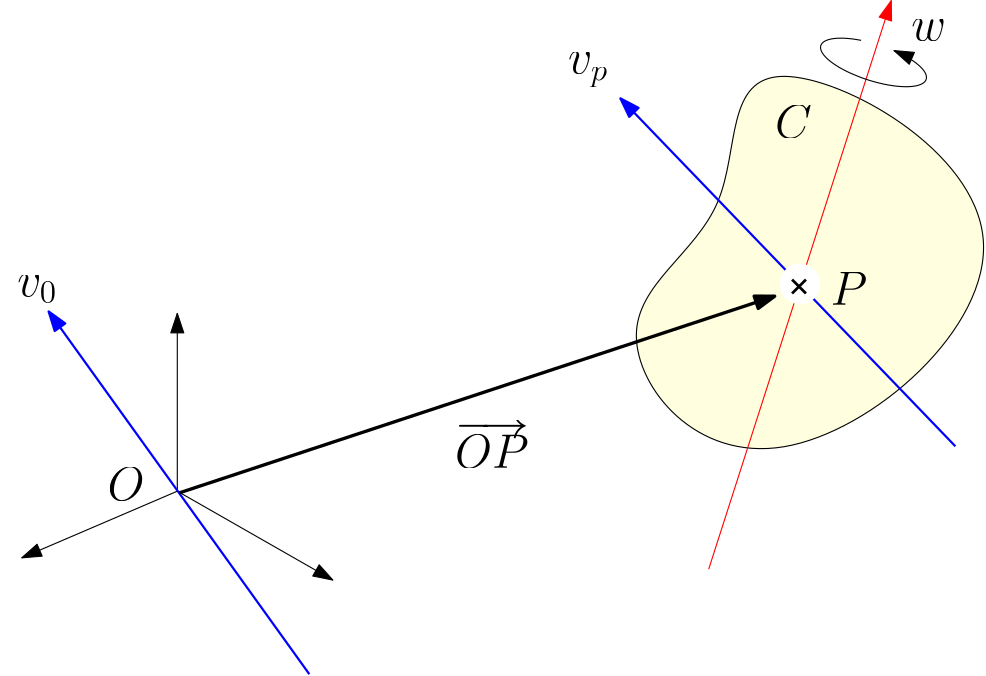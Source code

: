 <?xml version="1.0"?>
<!DOCTYPE ipe SYSTEM "ipe.dtd">
<ipe version="70005" creator="Ipe 7.1.4">
<info created="D:20140805171831" modified="D:20140807102510"/>
<ipestyle name="basic">
<symbol name="arrow/arc(spx)">
<path stroke="sym-stroke" fill="sym-stroke" pen="sym-pen">
0 0 m
-1 0.333 l
-1 -0.333 l
h
</path>
</symbol>
<symbol name="arrow/farc(spx)">
<path stroke="sym-stroke" fill="white" pen="sym-pen">
0 0 m
-1 0.333 l
-1 -0.333 l
h
</path>
</symbol>
<symbol name="mark/circle(sx)" transformations="translations">
<path fill="sym-stroke">
0.6 0 0 0.6 0 0 e
0.4 0 0 0.4 0 0 e
</path>
</symbol>
<symbol name="mark/disk(sx)" transformations="translations">
<path fill="sym-stroke">
0.6 0 0 0.6 0 0 e
</path>
</symbol>
<symbol name="mark/fdisk(sfx)" transformations="translations">
<group>
<path fill="sym-fill">
0.5 0 0 0.5 0 0 e
</path>
<path fill="sym-stroke" fillrule="eofill">
0.6 0 0 0.6 0 0 e
0.4 0 0 0.4 0 0 e
</path>
</group>
</symbol>
<symbol name="mark/box(sx)" transformations="translations">
<path fill="sym-stroke" fillrule="eofill">
-0.6 -0.6 m
0.6 -0.6 l
0.6 0.6 l
-0.6 0.6 l
h
-0.4 -0.4 m
0.4 -0.4 l
0.4 0.4 l
-0.4 0.4 l
h
</path>
</symbol>
<symbol name="mark/square(sx)" transformations="translations">
<path fill="sym-stroke">
-0.6 -0.6 m
0.6 -0.6 l
0.6 0.6 l
-0.6 0.6 l
h
</path>
</symbol>
<symbol name="mark/fsquare(sfx)" transformations="translations">
<group>
<path fill="sym-fill">
-0.5 -0.5 m
0.5 -0.5 l
0.5 0.5 l
-0.5 0.5 l
h
</path>
<path fill="sym-stroke" fillrule="eofill">
-0.6 -0.6 m
0.6 -0.6 l
0.6 0.6 l
-0.6 0.6 l
h
-0.4 -0.4 m
0.4 -0.4 l
0.4 0.4 l
-0.4 0.4 l
h
</path>
</group>
</symbol>
<symbol name="mark/cross(sx)" transformations="translations">
<group>
<path fill="sym-stroke">
-0.43 -0.57 m
0.57 0.43 l
0.43 0.57 l
-0.57 -0.43 l
h
</path>
<path fill="sym-stroke">
-0.43 0.57 m
0.57 -0.43 l
0.43 -0.57 l
-0.57 0.43 l
h
</path>
</group>
</symbol>
<symbol name="arrow/fnormal(spx)">
<path stroke="sym-stroke" fill="white" pen="sym-pen">
0 0 m
-1 0.333 l
-1 -0.333 l
h
</path>
</symbol>
<symbol name="arrow/pointed(spx)">
<path stroke="sym-stroke" fill="sym-stroke" pen="sym-pen">
0 0 m
-1 0.333 l
-0.8 0 l
-1 -0.333 l
h
</path>
</symbol>
<symbol name="arrow/fpointed(spx)">
<path stroke="sym-stroke" fill="white" pen="sym-pen">
0 0 m
-1 0.333 l
-0.8 0 l
-1 -0.333 l
h
</path>
</symbol>
<symbol name="arrow/linear(spx)">
<path stroke="sym-stroke" pen="sym-pen">
-1 0.333 m
0 0 l
-1 -0.333 l
</path>
</symbol>
<symbol name="arrow/fdouble(spx)">
<path stroke="sym-stroke" fill="white" pen="sym-pen">
0 0 m
-1 0.333 l
-1 -0.333 l
h
-1 0 m
-2 0.333 l
-2 -0.333 l
h
</path>
</symbol>
<symbol name="arrow/double(spx)">
<path stroke="sym-stroke" fill="sym-stroke" pen="sym-pen">
0 0 m
-1 0.333 l
-1 -0.333 l
h
-1 0 m
-2 0.333 l
-2 -0.333 l
h
</path>
</symbol>
<pen name="heavier" value="0.8"/>
<pen name="fat" value="1.2"/>
<pen name="ultrafat" value="2"/>
<symbolsize name="large" value="5"/>
<symbolsize name="small" value="2"/>
<symbolsize name="tiny" value="1.1"/>
<arrowsize name="large" value="10"/>
<arrowsize name="small" value="5"/>
<arrowsize name="tiny" value="3"/>
<color name="red" value="1 0 0"/>
<color name="green" value="0 1 0"/>
<color name="blue" value="0 0 1"/>
<color name="yellow" value="1 1 0"/>
<color name="orange" value="1 0.647 0"/>
<color name="gold" value="1 0.843 0"/>
<color name="purple" value="0.627 0.125 0.941"/>
<color name="gray" value="0.745"/>
<color name="brown" value="0.647 0.165 0.165"/>
<color name="navy" value="0 0 0.502"/>
<color name="pink" value="1 0.753 0.796"/>
<color name="seagreen" value="0.18 0.545 0.341"/>
<color name="turquoise" value="0.251 0.878 0.816"/>
<color name="violet" value="0.933 0.51 0.933"/>
<color name="darkblue" value="0 0 0.545"/>
<color name="darkcyan" value="0 0.545 0.545"/>
<color name="darkgray" value="0.663"/>
<color name="darkgreen" value="0 0.392 0"/>
<color name="darkmagenta" value="0.545 0 0.545"/>
<color name="darkorange" value="1 0.549 0"/>
<color name="darkred" value="0.545 0 0"/>
<color name="lightblue" value="0.678 0.847 0.902"/>
<color name="lightcyan" value="0.878 1 1"/>
<color name="lightgray" value="0.827"/>
<color name="lightgreen" value="0.565 0.933 0.565"/>
<color name="lightyellow" value="1 1 0.878"/>
<dashstyle name="dashed" value="[4] 0"/>
<dashstyle name="dotted" value="[1 3] 0"/>
<dashstyle name="dash dotted" value="[4 2 1 2] 0"/>
<dashstyle name="dash dot dotted" value="[4 2 1 2 1 2] 0"/>
<textsize name="large" value="\large"/>
<textsize name="small" value="\small"/>
<textsize name="tiny" value="\tiny"/>
<textsize name="Large" value="\Large"/>
<textsize name="LARGE" value="\LARGE"/>
<textsize name="huge" value="\huge"/>
<textsize name="Huge" value="\Huge"/>
<textsize name="footnote" value="\footnotesize"/>
<textstyle name="center" begin="\begin{center}" end="\end{center}"/>
<textstyle name="itemize" begin="\begin{itemize}" end="\end{itemize}"/>
<textstyle name="item" begin="\begin{itemize}\item{}" end="\end{itemize}"/>
<gridsize name="4 pts" value="4"/>
<gridsize name="8 pts (~3 mm)" value="8"/>
<gridsize name="16 pts (~6 mm)" value="16"/>
<gridsize name="32 pts (~12 mm)" value="32"/>
<gridsize name="10 pts (~3.5 mm)" value="10"/>
<gridsize name="20 pts (~7 mm)" value="20"/>
<gridsize name="14 pts (~5 mm)" value="14"/>
<gridsize name="28 pts (~10 mm)" value="28"/>
<gridsize name="56 pts (~20 mm)" value="56"/>
<anglesize name="90 deg" value="90"/>
<anglesize name="60 deg" value="60"/>
<anglesize name="45 deg" value="45"/>
<anglesize name="30 deg" value="30"/>
<anglesize name="22.5 deg" value="22.5"/>
<tiling name="falling" angle="-60" step="4" width="1"/>
<tiling name="rising" angle="30" step="4" width="1"/>
</ipestyle>
<page>
<layer name="alpha"/>
<view layers="alpha" active="alpha"/>
<path layer="alpha" matrix="0.996361 0 0 1 137.331 -59.8819" stroke="black" fill="lightyellow">
192 768
336 688
208 576
144 656
208 688 u
</path>
<path matrix="1 0 0 1 -55.1928 -91.8819" stroke="red" rarrow="normal/normal">
449.044 800.621 m
383.297 595.904 l
</path>
<group matrix="1 0 0 1 -23.1928 -47.8819">
<path matrix="1 0 0 1 -32 -44" stroke="blue" fill="black" pen="heavier" rarrow="normal/normal">
351.515 765.411 m
472.102 640.15 l
</path>
<text matrix="1 0 0 1 -169.236 -60.8224" transformations="translations" pos="464.736 791.237" stroke="black" type="label" width="28.238" height="7.409" depth="4.91" valign="baseline">\begin{LARGE}
$v_{p}$
\end{LARGE}
</text>
</group>
<path matrix="1 0 0 1 -55.1928 -91.5413" fill="white">
7.1601 -1.41208 1.41208 7.1601 416.167 698.253 e
</path>
<use matrix="1 0 0 1 -55.5511 -92.463" name="mark/cross(sx)" pos="416.167 698.253" size="large" stroke="black"/>
<text matrix="26.6983 0 0 2514.07 -11059.89 -1791630.96" transformations="translations" pos="427.993 712.88" stroke="black" type="label" width="26.921" height="11.764" depth="0" valign="baseline">\begin{LARGE}
$P$
\end{LARGE}
</text>
<path matrix="1 0 0 1 -55.1928 -91.8819" stroke="black" arrow="normal/normal">
192 624 m
248 592 l
</path>
<path matrix="1 0 0 1 -55.1928 -91.8819" stroke="black" arrow="normal/normal">
192 624 m
136 600 l
</path>
<path matrix="1 0 0 1 -55.1928 -91.8819" stroke="black" arrow="normal/normal">
192 624 m
192 688 l
</path>
<path matrix="1 0 0 1 -23.1928 -47.8819" stroke="blue" pen="heavier" arrow="normal/normal">
207.531 514.11 m
113.68 644.705 l
</path>
<text matrix="1 0 0 1 -390.756 -188.832" transformations="translations" pos="464.736 791.237" stroke="black" type="label" width="28.216" height="7.415" depth="2.58" valign="baseline">\begin{LARGE}
$v_{0}$
\end{LARGE}
</text>
<path matrix="0.956654 -0.195117 -0.207464 0.403908 125.565 455.367" stroke="black" arrow="normal/normal">
443.93 806.288 m
19.4836 0 0 19.4836 444.372 786.81 455.546 802.771 a
</path>
<text matrix="1 0 0 1 -68.9163 -96.7515" transformations="translations" pos="464.736 791.237" stroke="black" type="label" width="26.228" height="7.412" depth="0" valign="baseline">\begin{LARGE}
$w$
\end{LARGE}
</text>
<text matrix="26.6983 0 0 2514.07 -11320.19 -1791701.35" transformations="translations" pos="427.993 712.88" stroke="black" type="label" width="27.066" height="11.764" depth="0" valign="baseline">\begin{LARGE}
$O$
\end{LARGE}
</text>
<path stroke="black" pen="fat" arrow="normal/normal">
137.443 531.483 m
351.855 602.309 l
</path>
<text matrix="26.6983 0 0 2514.07 -11195.13 -1791689.66" transformations="translations" pos="427.993 712.88" stroke="black" type="label" width="40.272" height="17.084" depth="0" valign="baseline">\begin{LARGE}
$\overrightarrow{OP}$
\end{LARGE}
</text>
<text matrix="26.6983 0 0 2514.07 -11079.89 -1791570.96" transformations="translations" pos="427.993 712.88" stroke="black" type="label" width="27.012" height="11.764" depth="0" valign="baseline">\begin{LARGE}
$C$
\end{LARGE}
</text>
</page>
<page>
<layer name="alpha"/>
<view layers="alpha" active="alpha"/>
<path layer="alpha" matrix="4.55233 0 0 3.37659 -736.089 -1679.2" stroke="black" fill="0.922" dash="dashed">
192 768
336 688
208 576
144 656
208 688 u
</path>
<path matrix="3.12975 0 0 2.77286 -380.374 -1269.88" stroke="black" fill="lightgray" dash="dashed">
192 768
336 688
208 576
144 656
208 688 u
</path>
<path matrix="0.996361 0 0 1 137.331 -59.8819" fill="1 1 0.878">
192 768
336 688
208 576
144 656
208 688 u
</path>
<path matrix="1 0 0 1 -55.1928 -91.8819" stroke="darkgray" rarrow="normal/normal">
449.044 800.621 m
383.297 595.904 l
</path>
<group matrix="1 0 0 1 -23.1928 -47.8819">
<path matrix="1 0 0 1 -32 -44" stroke="0.663" fill="black" pen="heavier" rarrow="normal/normal">
351.515 765.411 m
472.102 640.15 l
</path>
<text matrix="1 0 0 1 -169.236 -60.8224" transformations="translations" pos="464.736 791.237" stroke="0.663" type="label" width="28.238" height="7.409" depth="4.91" valign="baseline">\begin{LARGE}
$v_{p}$
\end{LARGE}
</text>
</group>
<path matrix="1 0 0 1 -55.1928 -91.5413" fill="white">
7.1601 -1.41208 1.41208 7.1601 416.167 698.253 e
</path>
<use matrix="1 0 0 1 -55.5511 -92.463" name="mark/cross(sx)" pos="416.167 698.253" size="large" stroke="black"/>
<text matrix="26.6983 0 0 2514.07 -11059.89 -1791630.96" transformations="translations" pos="427.993 712.88" stroke="black" type="label" width="26.921" height="11.764" depth="0" valign="baseline">\begin{LARGE}
$P$
\end{LARGE}
</text>
<path matrix="1 0 0 1 -55.1928 -91.8819" stroke="black" arrow="normal/normal">
192 624 m
248 592 l
</path>
<path matrix="1 0 0 1 -55.1928 -91.8819" stroke="black" arrow="normal/normal">
192 624 m
136 600 l
</path>
<path matrix="1 0 0 1 -55.1928 -91.8819" stroke="black" arrow="normal/normal">
192 624 m
192 688 l
</path>
<path matrix="1 0 0 1 -23.1928 -47.8819" stroke="blue" pen="heavier" arrow="normal/normal">
207.531 514.11 m
113.68 644.705 l
</path>
<text matrix="1 0 0 1 -371.265 -198.938" transformations="translations" pos="464.736 791.237" stroke="black" type="label" width="28.216" height="7.415" depth="2.58" valign="baseline">\begin{LARGE}
$v_{0}$
\end{LARGE}
</text>
<path matrix="1 0 0 1 -275.178 -152.838" stroke="red" rarrow="normal/normal">
449.044 800.621 m
383.297 595.904 l
</path>
<path matrix="0.956654 -0.195117 -0.207464 0.403908 -94.4199 394.411" stroke="black" arrow="normal/normal">
443.93 806.288 m
19.4836 0 0 19.4836 444.372 786.81 455.546 802.771 a
</path>
<text matrix="1 0 0 1 -288.901 -157.707" transformations="translations" pos="464.736 791.237" stroke="black" type="label" width="26.228" height="7.412" depth="0" valign="baseline">\begin{LARGE}
$w$
\end{LARGE}
</text>
<path matrix="0.956654 -0.195117 -0.207464 0.403908 125.565 455.367" stroke="darkgray" arrow="normal/normal">
443.93 806.288 m
19.4836 0 0 19.4836 444.372 786.81 455.546 802.771 a
</path>
<text matrix="1 0 0 1 -68.9163 -96.7515" transformations="translations" pos="464.736 791.237" stroke="darkgray" type="label" width="26.228" height="7.412" depth="0" valign="baseline">\begin{LARGE}
$w$
\end{LARGE}
</text>
<text matrix="26.6983 0 0 2514.07 -11352.19 -1791701.35" transformations="translations" pos="427.993 712.88" stroke="black" type="label" width="66.014" height="12.889" depth="0" valign="baseline">\begin{LARGE}
$P&apos;=O$
\end{LARGE}
</text>
<path stroke="black" pen="fat" arrow="normal/normal">
137.443 531.483 m
351.855 602.309 l
</path>
<text matrix="26.6983 0 0 2514.07 -11195.13 -1791689.66" transformations="translations" pos="427.993 712.88" stroke="black" type="label" width="40.272" height="17.084" depth="0" valign="baseline">\begin{LARGE}
$\overrightarrow{OP}$
\end{LARGE}
</text>
<text matrix="26.6983 0 0 2514.07 -11079.89 -1791566.96" transformations="translations" pos="427.993 712.88" stroke="black" type="label" width="27.012" height="11.764" depth="0" valign="baseline">\begin{LARGE}
$C$
\end{LARGE}
</text>
</page>
<page>
<layer name="alpha"/>
<view layers="alpha" active="alpha"/>
<path layer="alpha" stroke="black" pen="heavier" arrow="normal/normal">
320 640 m
320 720 l
</path>
<path stroke="black" pen="heavier" arrow="normal/normal">
320 640 m
256 608 l
</path>
<path stroke="black" pen="heavier" arrow="normal/normal">
320 640 m
384 608 l
</path>
<text matrix="26.6983 0 0 2514.07 -11131.89 -1791590.96" transformations="translations" pos="427.993 712.88" stroke="black" type="label" width="27.066" height="11.764" depth="0" valign="baseline">\begin{LARGE}
$O$
\end{LARGE}
</text>
<text matrix="26.6983 0 0 2514.07 -11131.89 -1791522.96" transformations="translations" pos="427.993 712.88" stroke="black" type="label" width="22.313" height="7.412" depth="0" valign="baseline">\begin{LARGE}
$z$
\end{LARGE}
</text>
<text matrix="26.6983 0 0 2514.07 -11195.89 -1791622.96" transformations="translations" pos="427.993 712.88" stroke="black" type="label" width="23.294" height="7.412" depth="0" valign="baseline">\begin{LARGE}
$x$
\end{LARGE}
</text>
<text matrix="26.6983 0 0 2514.07 -11043.89 -1791622.96" transformations="translations" pos="427.993 712.88" stroke="black" type="label" width="22.552" height="7.41" depth="3.35" valign="baseline">\begin{LARGE}
$y$
\end{LARGE}
</text>
<path matrix="0.967067 0.13431 -0.330036 0.311864 149.392 380.444" stroke="black" arrow="normal/normal">
443.93 806.288 m
19.4836 0 0 19.4836 444.372 786.81 455.546 802.771 a
</path>
<path matrix="-0.128063 0.967914 -0.313988 -0.328015 587.342 449.409" stroke="black" arrow="normal/normal">
443.93 806.288 m
19.4836 0 0 19.4836 444.372 786.81 455.546 802.771 a
</path>
<path matrix="0.0119702 -0.976276 0.350792 0.28832 74.1965 828.405" stroke="black" arrow="normal/normal">
443.93 806.288 m
19.4836 0 0 19.4836 444.372 786.81 455.546 802.771 a
</path>
<text matrix="26.6983 0 0 2514.07 -11155.89 -1791642.96" transformations="translations" pos="427.993 712.88" stroke="black" type="label" width="40.896" height="11.957" depth="2.58" valign="baseline">\begin{LARGE}
$\textbf{d}_{Ox}$
\end{LARGE}
</text>
<text matrix="26.6983 0 0 2514.07 -11091.89 -1791642.96" transformations="translations" pos="427.993 712.88" stroke="black" type="label" width="40.381" height="11.952" depth="4.91" valign="baseline">\begin{LARGE}
$\textbf{d}_{Oy}$
\end{LARGE}
</text>
<text matrix="26.6983 0 0 2514.07 -11103.89 -1791530.96" transformations="translations" pos="427.993 712.88" stroke="black" type="label" width="40.215" height="11.957" depth="2.58" valign="baseline">\begin{LARGE}
$\textbf{d}_{Oz}$
\end{LARGE}
</text>
<text matrix="26.6983 0 0 2514.07 -11175.89 -1791578.96" transformations="translations" pos="427.993 712.88" stroke="blue" type="label" width="31.625" height="11.957" depth="2.58" valign="baseline">\begin{LARGE}
$\textbf{d}_{x}$
\end{LARGE}
</text>
<path stroke="blue" pen="ultrafat" arrow="normal/normal">
288 652 m
252 636 l
</path>
<path matrix="1 0 0 1 -28 -12" stroke="blue" pen="ultrafat" arrow="normal/normal">
380 664 m
412 648 l
</path>
<text matrix="26.6983 0 0 2514.07 -11063.89 -1791578.96" transformations="translations" pos="427.993 712.88" stroke="blue" type="label" width="31.11" height="11.952" depth="4.91" valign="baseline">\begin{LARGE}
$\textbf{d}_{y}$
\end{LARGE}
</text>
<path matrix="1 0 0 1 -8 -8" stroke="blue" pen="ultrafat" arrow="normal/normal">
384 692 m
384 724 l
</path>
<text matrix="26.6983 0 0 2514.07 -11047.89 -1791534.96" transformations="translations" pos="427.993 712.88" stroke="blue" type="label" width="30.944" height="11.957" depth="2.58" valign="baseline">\begin{LARGE}
$\textbf{d}_{z}$
\end{LARGE}
</text>
</page>
<page>
<layer name="alpha"/>
<view layers="alpha" active="alpha"/>
<path layer="alpha" matrix="1 0 0 1 -128 -64" stroke="black" pen="heavier" arrow="normal/normal">
320 640 m
320 720 l
</path>
<path matrix="1 0 0 1 -128 -64" stroke="black" pen="heavier" arrow="normal/normal">
320 640 m
256 608 l
</path>
<path matrix="1 0 0 1 -128 -64" stroke="black" pen="heavier" arrow="normal/normal">
320 640 m
384 608 l
</path>
<text matrix="26.6983 0 0 2514.07 -11259.89 -1791654.96" transformations="translations" pos="427.993 712.88" stroke="black" type="label" width="26.921" height="11.764" depth="0" valign="baseline">\begin{LARGE}
$P$
\end{LARGE}
</text>
<text matrix="26.6983 0 0 2514.07 -11259.89 -1791586.96" transformations="translations" pos="427.993 712.88" stroke="black" type="label" width="22.313" height="7.412" depth="0" valign="baseline">\begin{LARGE}
$z$
\end{LARGE}
</text>
<text matrix="26.6983 0 0 2514.07 -11323.89 -1791686.96" transformations="translations" pos="427.993 712.88" stroke="black" type="label" width="23.294" height="7.412" depth="0" valign="baseline">\begin{LARGE}
$x$
\end{LARGE}
</text>
<text matrix="26.6983 0 0 2514.07 -11171.89 -1791686.96" transformations="translations" pos="427.993 712.88" stroke="black" type="label" width="22.552" height="7.41" depth="3.35" valign="baseline">\begin{LARGE}
$y$
\end{LARGE}
</text>
<path matrix="0.967067 0.13431 -0.330036 0.311864 21.392 316.444" stroke="black" arrow="normal/normal">
443.93 806.288 m
19.4836 0 0 19.4836 444.372 786.81 455.546 802.771 a
</path>
<path matrix="-0.128063 0.967914 -0.313988 -0.328015 459.342 385.409" stroke="black" arrow="normal/normal">
443.93 806.288 m
19.4836 0 0 19.4836 444.372 786.81 455.546 802.771 a
</path>
<path matrix="0.0119702 -0.976276 0.350792 0.28832 -53.8035 764.405" stroke="black" arrow="normal/normal">
443.93 806.288 m
19.4836 0 0 19.4836 444.372 786.81 455.546 802.771 a
</path>
<text matrix="26.6983 0 0 2514.07 -11283.89 -1791706.96" transformations="translations" pos="427.993 712.88" stroke="black" type="label" width="40.796" height="11.957" depth="2.58" valign="baseline">\begin{LARGE}
$\textbf{d}_{Px}$
\end{LARGE}
</text>
<text matrix="26.6983 0 0 2514.07 -11219.89 -1791706.96" transformations="translations" pos="427.993 712.88" stroke="black" type="label" width="40.281" height="11.952" depth="4.91" valign="baseline">\begin{LARGE}
$\textbf{d}_{Py}$
\end{LARGE}
</text>
<text matrix="26.6983 0 0 2514.07 -11231.89 -1791594.96" transformations="translations" pos="427.993 712.88" stroke="black" type="label" width="40.115" height="11.957" depth="2.58" valign="baseline">\begin{LARGE}
$\textbf{d}_{Pz}$
\end{LARGE}
</text>
<text matrix="26.6983 0 0 2514.07 -11303.89 -1791642.96" transformations="translations" pos="427.993 712.88" stroke="blue" type="label" width="31.625" height="11.957" depth="2.58" valign="baseline">\begin{LARGE}
$\textbf{d}_{x}$
\end{LARGE}
</text>
<path matrix="1 0 0 1 -128 -64" stroke="blue" pen="ultrafat" arrow="normal/normal">
288 652 m
252 636 l
</path>
<path matrix="1 0 0 1 -156 -76" stroke="blue" pen="ultrafat" arrow="normal/normal">
380 664 m
412 648 l
</path>
<text matrix="26.6983 0 0 2514.07 -11191.89 -1791642.96" transformations="translations" pos="427.993 712.88" stroke="blue" type="label" width="31.11" height="11.952" depth="4.91" valign="baseline">\begin{LARGE}
$\textbf{d}_{y}$
\end{LARGE}
</text>
<path matrix="1 0 0 1 -136 -72" stroke="blue" pen="ultrafat" arrow="normal/normal">
384 692 m
384 724 l
</path>
<text matrix="26.6983 0 0 2514.07 -11175.89 -1791598.96" transformations="translations" pos="427.993 712.88" stroke="blue" type="label" width="30.944" height="11.957" depth="2.58" valign="baseline">\begin{LARGE}
$\textbf{d}_{z}$
\end{LARGE}
</text>
<path matrix="1 0 0 1 64 32" stroke="black" pen="heavier" arrow="normal/normal">
320 640 m
320 720 l
</path>
<path matrix="1 0 0 1 64 32" stroke="black" pen="heavier">
320 640 m
256 608 l
</path>
<path matrix="1 0 0 1 64 32" stroke="black" pen="heavier" arrow="normal/normal">
320 640 m
384 608 l
</path>
<text matrix="26.6983 0 0 2514.07 -11067.89 -1791558.96" transformations="translations" pos="427.993 712.88" stroke="black" type="label" width="27.066" height="11.764" depth="0" valign="baseline">\begin{LARGE}
$O$
\end{LARGE}
</text>
<text matrix="26.6983 0 0 2514.07 -11067.89 -1791490.96" transformations="translations" pos="427.993 712.88" stroke="black" type="label" width="22.313" height="7.412" depth="0" valign="baseline">\begin{LARGE}
$z$
\end{LARGE}
</text>
<text matrix="26.6983 0 0 2514.07 -11131.89 -1791590.96" transformations="translations" pos="427.993 712.88" stroke="black" type="label" width="23.294" height="7.412" depth="0" valign="baseline">\begin{LARGE}
$x$
\end{LARGE}
</text>
<text matrix="26.6983 0 0 2514.07 -10979.89 -1791590.96" transformations="translations" pos="427.993 712.88" stroke="black" type="label" width="22.552" height="7.41" depth="3.35" valign="baseline">\begin{LARGE}
$y$
\end{LARGE}
</text>
<path matrix="0.967067 0.13431 -0.330036 0.311864 213.392 412.444" stroke="black" arrow="normal/normal">
443.93 806.288 m
19.4836 0 0 19.4836 444.372 786.81 455.546 802.771 a
</path>
<path matrix="-0.128063 0.967914 -0.313988 -0.328015 651.342 481.409" stroke="black" arrow="normal/normal">
443.93 806.288 m
19.4836 0 0 19.4836 444.372 786.81 455.546 802.771 a
</path>
<path matrix="0.0119702 -0.976276 0.350792 0.28832 138.197 860.405" stroke="black" arrow="normal/normal">
443.93 806.288 m
19.4836 0 0 19.4836 444.372 786.81 455.546 802.771 a
</path>
<text matrix="26.6983 0 0 2514.07 -11091.89 -1791610.96" transformations="translations" pos="427.993 712.88" stroke="black" type="label" width="40.896" height="11.957" depth="2.58" valign="baseline">\begin{LARGE}
$\textbf{d}_{Ox}$
\end{LARGE}
</text>
<text matrix="26.6983 0 0 2514.07 -11027.89 -1791610.96" transformations="translations" pos="427.993 712.88" stroke="black" type="label" width="40.381" height="11.952" depth="4.91" valign="baseline">\begin{LARGE}
$\textbf{d}_{Oy}$
\end{LARGE}
</text>
<text matrix="26.6983 0 0 2514.07 -11039.89 -1791498.96" transformations="translations" pos="427.993 712.88" stroke="black" type="label" width="40.215" height="11.957" depth="2.58" valign="baseline">\begin{LARGE}
$\textbf{d}_{Oz}$
\end{LARGE}
</text>
<text matrix="26.6983 0 0 2514.07 -11111.89 -1791546.96" transformations="translations" pos="427.993 712.88" stroke="blue" type="label" width="31.625" height="11.957" depth="2.58" valign="baseline">\begin{LARGE}
$\textbf{d}_{x}$
\end{LARGE}
</text>
<path matrix="1 0 0 1 64 32" stroke="blue" pen="ultrafat" arrow="normal/normal">
288 652 m
252 636 l
</path>
<path matrix="1 0 0 1 36 20" stroke="blue" pen="ultrafat" arrow="normal/normal">
380 664 m
412 648 l
</path>
<text matrix="26.6983 0 0 2514.07 -10999.89 -1791546.96" transformations="translations" pos="427.993 712.88" stroke="blue" type="label" width="31.11" height="11.952" depth="4.91" valign="baseline">\begin{LARGE}
$\textbf{d}_{y}$
\end{LARGE}
</text>
<path matrix="1 0 0 1 56 24" stroke="blue" pen="ultrafat" arrow="normal/normal">
384 692 m
384 724 l
</path>
<text matrix="26.6983 0 0 2514.07 -10983.89 -1791502.96" transformations="translations" pos="427.993 712.88" stroke="blue" type="label" width="30.944" height="11.957" depth="2.58" valign="baseline">\begin{LARGE}
$\textbf{d}_{z}$
\end{LARGE}
</text>
<path stroke="black" fill="white" dash="dashed" pen="heavier">
192 576 m
320 640 l
</path>
</page>
<page>
<layer name="alpha"/>
<view layers="alpha" active="alpha"/>
<path layer="alpha" matrix="1 0 0 1 -128 -76" stroke="black" pen="heavier" arrow="normal/normal">
320 640 m
320 720 l
</path>
<path matrix="1 0 0 1 -128 -76" stroke="black" pen="heavier" arrow="normal/normal">
320 640 m
256 608 l
</path>
<path matrix="1 0 0 1 -128 -76" stroke="black" pen="heavier" arrow="normal/normal">
320 640 m
384 608 l
</path>
<text matrix="26.6983 0 0 2514.07 -11247.89 -1791686.96" transformations="translations" pos="427.993 712.88" stroke="black" type="label" width="26.921" height="11.764" depth="0" valign="baseline">\begin{LARGE}
$P$
\end{LARGE}
</text>
<text matrix="26.6983 0 0 2514.07 -11259.89 -1791598.96" transformations="translations" pos="427.993 712.88" stroke="black" type="label" width="22.313" height="7.412" depth="0" valign="baseline">\begin{LARGE}
$z$
\end{LARGE}
</text>
<text matrix="26.6983 0 0 2514.07 -11323.89 -1791698.96" transformations="translations" pos="427.993 712.88" stroke="black" type="label" width="23.294" height="7.412" depth="0" valign="baseline">\begin{LARGE}
$x$
\end{LARGE}
</text>
<text matrix="26.6983 0 0 2514.07 -11171.89 -1791698.96" transformations="translations" pos="427.993 712.88" stroke="black" type="label" width="22.552" height="7.41" depth="3.35" valign="baseline">\begin{LARGE}
$y$
\end{LARGE}
</text>
<path matrix="0.967067 0.13431 -0.330036 0.311864 21.392 304.444" stroke="black" arrow="normal/normal">
443.93 806.288 m
19.4836 0 0 19.4836 444.372 786.81 455.546 802.771 a
</path>
<path matrix="-0.128063 0.967914 -0.313988 -0.328015 459.342 373.409" stroke="black" arrow="normal/normal">
443.93 806.288 m
19.4836 0 0 19.4836 444.372 786.81 455.546 802.771 a
</path>
<path matrix="0.0119702 -0.976276 0.350792 0.28832 -53.8035 752.405" stroke="black" arrow="normal/normal">
443.93 806.288 m
19.4836 0 0 19.4836 444.372 786.81 455.546 802.771 a
</path>
<text matrix="26.6983 0 0 2514.07 -11283.89 -1791718.96" transformations="translations" pos="427.993 712.88" stroke="black" type="label" width="40.796" height="11.957" depth="2.58" valign="baseline">\begin{LARGE}
$\textbf{d}_{Px}$
\end{LARGE}
</text>
<text matrix="26.6983 0 0 2514.07 -11219.89 -1791718.96" transformations="translations" pos="427.993 712.88" stroke="black" type="label" width="40.281" height="11.952" depth="4.91" valign="baseline">\begin{LARGE}
$\textbf{d}_{Py}$
\end{LARGE}
</text>
<text matrix="26.6983 0 0 2514.07 -11231.89 -1791606.96" transformations="translations" pos="427.993 712.88" stroke="black" type="label" width="40.115" height="11.957" depth="2.58" valign="baseline">\begin{LARGE}
$\textbf{d}_{Pz}$
\end{LARGE}
</text>
<path matrix="1 0 0 1 0 -12" stroke="black" pen="heavier" arrow="normal/normal">
320 640 m
320 720 l
</path>
<path matrix="1 0 0 1 0 -12" stroke="black" pen="heavier">
320 640 m
256 608 l
</path>
<path matrix="1 0 0 1 0 -12" stroke="black" pen="heavier" arrow="normal/normal">
320 640 m
384 608 l
</path>
<text matrix="26.6983 0 0 2514.07 -11119.89 -1791622.96" transformations="translations" pos="427.993 712.88" stroke="black" type="label" width="27.066" height="11.764" depth="0" valign="baseline">\begin{LARGE}
$O$
\end{LARGE}
</text>
<text matrix="26.6983 0 0 2514.07 -11131.89 -1791534.96" transformations="translations" pos="427.993 712.88" stroke="black" type="label" width="22.313" height="7.412" depth="0" valign="baseline">\begin{LARGE}
$z$
\end{LARGE}
</text>
<text matrix="26.6983 0 0 2514.07 -11043.89 -1791634.96" transformations="translations" pos="427.993 712.88" stroke="black" type="label" width="22.552" height="7.41" depth="3.35" valign="baseline">\begin{LARGE}
$y$
\end{LARGE}
</text>
<path matrix="1 0 0 1 -104 -4" stroke="blue" pen="ultrafat" rarrow="normal/normal">
380 664 m
412 648 l
</path>
<text matrix="26.6983 0 0 2514.07 -11159.89 -1791562.96" transformations="translations" pos="427.993 712.88" stroke="blue" type="label" width="52.564" height="11.952" depth="4.91" valign="baseline">\begin{LARGE}
$-r\textbf{d}_{y}$
\end{LARGE}
</text>
<path matrix="1 0 0 1 -48 -48" stroke="blue" pen="ultrafat" arrow="normal/normal">
384 692 m
384 724 l
</path>
<text matrix="26.6983 0 0 2514.07 -11087.89 -1791574.96" transformations="translations" pos="427.993 712.88" stroke="blue" type="label" width="39.008" height="11.957" depth="2.58" valign="baseline">\begin{LARGE}
$r\textbf{d}_{z}$
\end{LARGE}
</text>
<path matrix="1 0 0 1 -64 -44" stroke="black" dash="dashed" pen="heavier">
320 640 m
256 608 l
</path>
</page>
<page>
<layer name="alpha"/>
<view layers="alpha" active="alpha"/>
<path layer="alpha" matrix="1.33824 0 0 1.33824 -53.4988 -307.06" stroke="white" fill="lightgreen">
192 704 m
382.948 703.474 l
380.491 740.539 l
h
</path>
<path matrix="1.33824 0 0 1.33824 -53.4988 -307.06" stroke="darkgray" arrow="normal/normal">
192 704 m
192 624 l
</path>
<path matrix="1.33824 0 0 1.33824 -53.4988 -307.06" stroke="darkgray" arrow="normal/normal">
384 704 m
384 624 l
</path>
<path matrix="1.33824 0 0 1.33824 -54.9066 -307.764" stroke="darkgray" fill="lightgreen" arrow="normal/normal">
384 704 m
112 704 l
</path>
<use matrix="1.33824 0 0 1.33824 -53.4988 -307.06" name="mark/disk(sx)" pos="192 704" size="large" stroke="black"/>
<use matrix="1.33824 0 0 1.33824 -53.4988 -307.06" name="mark/disk(sx)" pos="384 704" size="large" stroke="black"/>
<path matrix="1.33824 0 0 1.33824 -53.4988 -307.06" stroke="darkgray" pen="ultrafat">
6.18783 0 0 6.18783 192 704 e
</path>
<path matrix="1.33824 0 0 1.33824 -53.4988 -307.06" stroke="darkgray" pen="ultrafat">
6.96545 0 0 6.96545 384 704 e
</path>
<text matrix="0.374498 0 0 1.32645 263.1 -327.13" transformations="translations" pos="399.971 706.823" stroke="black" type="minipage" width="23.86" height="8.371" depth="3.39" valign="top" size="LARGE" style="center">O</text>
<text matrix="1.33824 0 0 1.33824 -38.7169 -365.484" transformations="translations" pos="172.742 738.382" stroke="black" type="minipage" width="38.9234" height="8.374" depth="3.39" valign="top" size="LARGE" style="center">$P$</text>
<path matrix="1.33824 0 0 1.33824 -53.4988 -307.06" stroke="red" fill="lightgreen" pen="heavier" arrow="normal/normal">
384 704 m
192 0 0 192 192 704 380.491 740.539 a
</path>
<path matrix="1.33824 0 0 1.33824 -53.4988 -307.06" stroke="darkgray" fill="lightgreen">
192 704 m
380.491 740.539 l
</path>
<path matrix="1.33824 0 0 1.33824 -53.4988 -307.06" stroke="darkgray" fill="white" cap="1">
319.358 703.474 m
319.358 703.474 l
</path>
<text matrix="1.33824 0 0 1.33824 -52.7949 -307.06" transformations="translations" pos="394.653 737.538" stroke="black" type="minipage" width="46.814" height="10.922" depth="5.94" valign="top" size="LARGE" style="center">\begin{LARGE}
$-r\textbf{d}_{y}$
\end{LARGE}
</text>
<text matrix="1.33824 0 0 1.33824 -43.6442 -318.491" transformations="translations" pos="283.142 703.474" stroke="darkgray" type="minipage" width="26.8256" height="5.587" depth="0.59" valign="top" size="Large" style="center">r</text>
<text matrix="1.33824 0 0 1.33824 -53.4988 -307.06" transformations="translations" pos="202.666 651.275" stroke="darkgray" type="minipage" width="26.2996" height="13.9" depth="8.94" valign="top" size="Large" style="center">\begin{LARGE}
$\textbf{d}_{Py}$
\end{LARGE}
</text>
<text matrix="1.33824 0 0 1.33824 -53.4988 -307.06" transformations="translations" pos="384 641.282" stroke="darkgray" type="minipage" width="33.2704" height="10.922" depth="5.94" valign="top" size="Large">\begin{LARGE}
$\textbf{d}_{Oy}$
\end{LARGE}
</text>
<path matrix="1.33824 0 0 1.33824 -53.4988 -307.06" stroke="black" pen="fat" arrow="normal/normal">
162.322 703.474 m
29.6828 0 0 29.6828 192 704 174.856 728.231 a
</path>
<path matrix="1.33824 0 0 1.33824 -53.4988 -307.06" stroke="black" pen="fat" arrow="normal/normal">
364.724 703.474 m
18.2243 0 0 18.2243 382.948 703.474 373.314 718.944 a
</path>
<text matrix="26.6983 0 0 2514.07 -10943.89 -1791610.96" transformations="translations" pos="427.993 712.88" stroke="black" type="label" width="40.215" height="11.957" depth="2.58" valign="baseline">\begin{LARGE}
$\textbf{d}_{Oz}$
\end{LARGE}
</text>
<text matrix="1.33824 0 0 1.33824 -153.859 -239.421" transformations="translations" pos="202.666 651.275" stroke="darkgray" type="minipage" width="26.2996" height="21.698" depth="16.75" valign="top" size="Large" style="center">\begin{LARGE}
$\textbf{d}_{Px}=\textbf{d}_{Ox}$
\end{LARGE}
</text>
<text matrix="26.6983 0 0 2514.07 -11243.89 -1791578.96" transformations="translations" pos="427.993 712.88" stroke="black" type="label" width="40.115" height="11.957" depth="2.58" valign="baseline">\begin{LARGE}
$\textbf{d}_{Pz}$
\end{LARGE}
</text>
</page>
</ipe>
